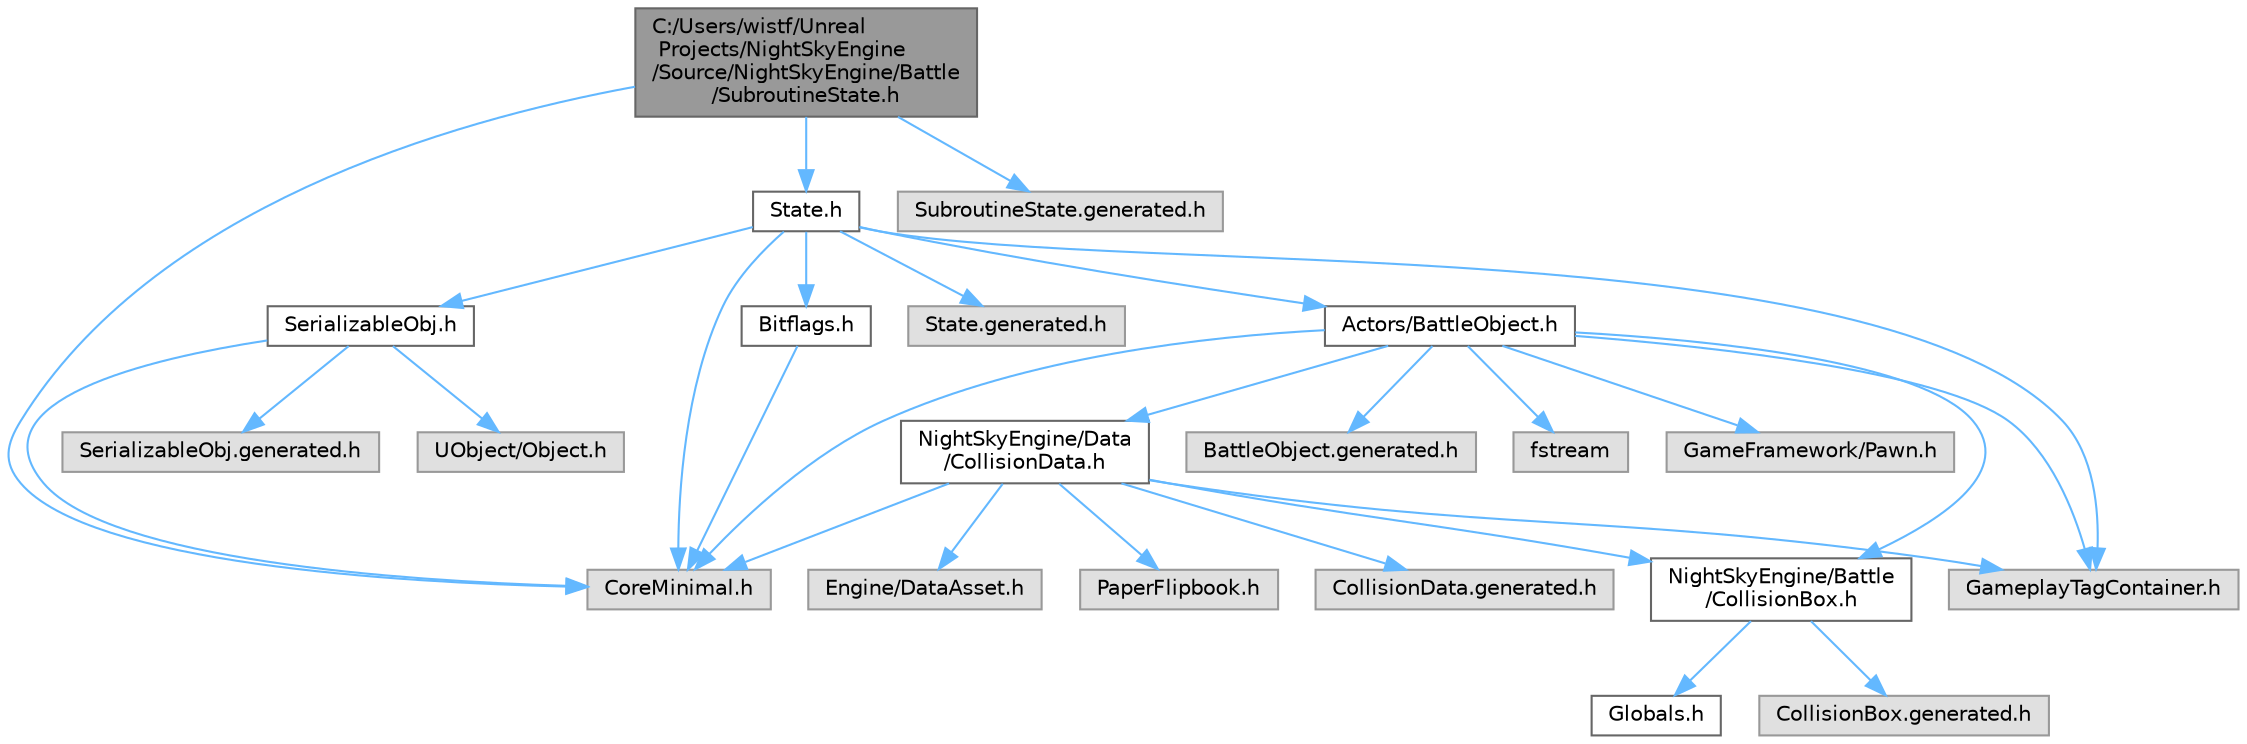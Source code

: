 digraph "C:/Users/wistf/Unreal Projects/NightSkyEngine/Source/NightSkyEngine/Battle/SubroutineState.h"
{
 // LATEX_PDF_SIZE
  bgcolor="transparent";
  edge [fontname=Helvetica,fontsize=10,labelfontname=Helvetica,labelfontsize=10];
  node [fontname=Helvetica,fontsize=10,shape=box,height=0.2,width=0.4];
  Node1 [id="Node000001",label="C:/Users/wistf/Unreal\l Projects/NightSkyEngine\l/Source/NightSkyEngine/Battle\l/SubroutineState.h",height=0.2,width=0.4,color="gray40", fillcolor="grey60", style="filled", fontcolor="black",tooltip=" "];
  Node1 -> Node2 [id="edge1_Node000001_Node000002",color="steelblue1",style="solid",tooltip=" "];
  Node2 [id="Node000002",label="CoreMinimal.h",height=0.2,width=0.4,color="grey60", fillcolor="#E0E0E0", style="filled",tooltip=" "];
  Node1 -> Node3 [id="edge2_Node000001_Node000003",color="steelblue1",style="solid",tooltip=" "];
  Node3 [id="Node000003",label="State.h",height=0.2,width=0.4,color="grey40", fillcolor="white", style="filled",URL="$_state_8h.html",tooltip=" "];
  Node3 -> Node2 [id="edge3_Node000003_Node000002",color="steelblue1",style="solid",tooltip=" "];
  Node3 -> Node4 [id="edge4_Node000003_Node000004",color="steelblue1",style="solid",tooltip=" "];
  Node4 [id="Node000004",label="Bitflags.h",height=0.2,width=0.4,color="grey40", fillcolor="white", style="filled",URL="$_bitflags_8h.html",tooltip=" "];
  Node4 -> Node2 [id="edge5_Node000004_Node000002",color="steelblue1",style="solid",tooltip=" "];
  Node3 -> Node5 [id="edge6_Node000003_Node000005",color="steelblue1",style="solid",tooltip=" "];
  Node5 [id="Node000005",label="GameplayTagContainer.h",height=0.2,width=0.4,color="grey60", fillcolor="#E0E0E0", style="filled",tooltip=" "];
  Node3 -> Node6 [id="edge7_Node000003_Node000006",color="steelblue1",style="solid",tooltip=" "];
  Node6 [id="Node000006",label="SerializableObj.h",height=0.2,width=0.4,color="grey40", fillcolor="white", style="filled",URL="$_serializable_obj_8h.html",tooltip=" "];
  Node6 -> Node2 [id="edge8_Node000006_Node000002",color="steelblue1",style="solid",tooltip=" "];
  Node6 -> Node7 [id="edge9_Node000006_Node000007",color="steelblue1",style="solid",tooltip=" "];
  Node7 [id="Node000007",label="UObject/Object.h",height=0.2,width=0.4,color="grey60", fillcolor="#E0E0E0", style="filled",tooltip=" "];
  Node6 -> Node8 [id="edge10_Node000006_Node000008",color="steelblue1",style="solid",tooltip=" "];
  Node8 [id="Node000008",label="SerializableObj.generated.h",height=0.2,width=0.4,color="grey60", fillcolor="#E0E0E0", style="filled",tooltip=" "];
  Node3 -> Node9 [id="edge11_Node000003_Node000009",color="steelblue1",style="solid",tooltip=" "];
  Node9 [id="Node000009",label="Actors/BattleObject.h",height=0.2,width=0.4,color="grey40", fillcolor="white", style="filled",URL="$_battle_object_8h.html",tooltip=" "];
  Node9 -> Node10 [id="edge12_Node000009_Node000010",color="steelblue1",style="solid",tooltip=" "];
  Node10 [id="Node000010",label="fstream",height=0.2,width=0.4,color="grey60", fillcolor="#E0E0E0", style="filled",tooltip=" "];
  Node9 -> Node2 [id="edge13_Node000009_Node000002",color="steelblue1",style="solid",tooltip=" "];
  Node9 -> Node5 [id="edge14_Node000009_Node000005",color="steelblue1",style="solid",tooltip=" "];
  Node9 -> Node11 [id="edge15_Node000009_Node000011",color="steelblue1",style="solid",tooltip=" "];
  Node11 [id="Node000011",label="GameFramework/Pawn.h",height=0.2,width=0.4,color="grey60", fillcolor="#E0E0E0", style="filled",tooltip=" "];
  Node9 -> Node12 [id="edge16_Node000009_Node000012",color="steelblue1",style="solid",tooltip=" "];
  Node12 [id="Node000012",label="NightSkyEngine/Battle\l/CollisionBox.h",height=0.2,width=0.4,color="grey40", fillcolor="white", style="filled",URL="$_collision_box_8h.html",tooltip=" "];
  Node12 -> Node13 [id="edge17_Node000012_Node000013",color="steelblue1",style="solid",tooltip=" "];
  Node13 [id="Node000013",label="Globals.h",height=0.2,width=0.4,color="grey40", fillcolor="white", style="filled",URL="$_globals_8h.html",tooltip=" "];
  Node12 -> Node14 [id="edge18_Node000012_Node000014",color="steelblue1",style="solid",tooltip=" "];
  Node14 [id="Node000014",label="CollisionBox.generated.h",height=0.2,width=0.4,color="grey60", fillcolor="#E0E0E0", style="filled",tooltip=" "];
  Node9 -> Node15 [id="edge19_Node000009_Node000015",color="steelblue1",style="solid",tooltip=" "];
  Node15 [id="Node000015",label="NightSkyEngine/Data\l/CollisionData.h",height=0.2,width=0.4,color="grey40", fillcolor="white", style="filled",URL="$_collision_data_8h.html",tooltip=" "];
  Node15 -> Node2 [id="edge20_Node000015_Node000002",color="steelblue1",style="solid",tooltip=" "];
  Node15 -> Node16 [id="edge21_Node000015_Node000016",color="steelblue1",style="solid",tooltip=" "];
  Node16 [id="Node000016",label="Engine/DataAsset.h",height=0.2,width=0.4,color="grey60", fillcolor="#E0E0E0", style="filled",tooltip=" "];
  Node15 -> Node5 [id="edge22_Node000015_Node000005",color="steelblue1",style="solid",tooltip=" "];
  Node15 -> Node17 [id="edge23_Node000015_Node000017",color="steelblue1",style="solid",tooltip=" "];
  Node17 [id="Node000017",label="PaperFlipbook.h",height=0.2,width=0.4,color="grey60", fillcolor="#E0E0E0", style="filled",tooltip=" "];
  Node15 -> Node12 [id="edge24_Node000015_Node000012",color="steelblue1",style="solid",tooltip=" "];
  Node15 -> Node18 [id="edge25_Node000015_Node000018",color="steelblue1",style="solid",tooltip=" "];
  Node18 [id="Node000018",label="CollisionData.generated.h",height=0.2,width=0.4,color="grey60", fillcolor="#E0E0E0", style="filled",tooltip=" "];
  Node9 -> Node19 [id="edge26_Node000009_Node000019",color="steelblue1",style="solid",tooltip=" "];
  Node19 [id="Node000019",label="BattleObject.generated.h",height=0.2,width=0.4,color="grey60", fillcolor="#E0E0E0", style="filled",tooltip=" "];
  Node3 -> Node20 [id="edge27_Node000003_Node000020",color="steelblue1",style="solid",tooltip=" "];
  Node20 [id="Node000020",label="State.generated.h",height=0.2,width=0.4,color="grey60", fillcolor="#E0E0E0", style="filled",tooltip=" "];
  Node1 -> Node21 [id="edge28_Node000001_Node000021",color="steelblue1",style="solid",tooltip=" "];
  Node21 [id="Node000021",label="SubroutineState.generated.h",height=0.2,width=0.4,color="grey60", fillcolor="#E0E0E0", style="filled",tooltip=" "];
}
